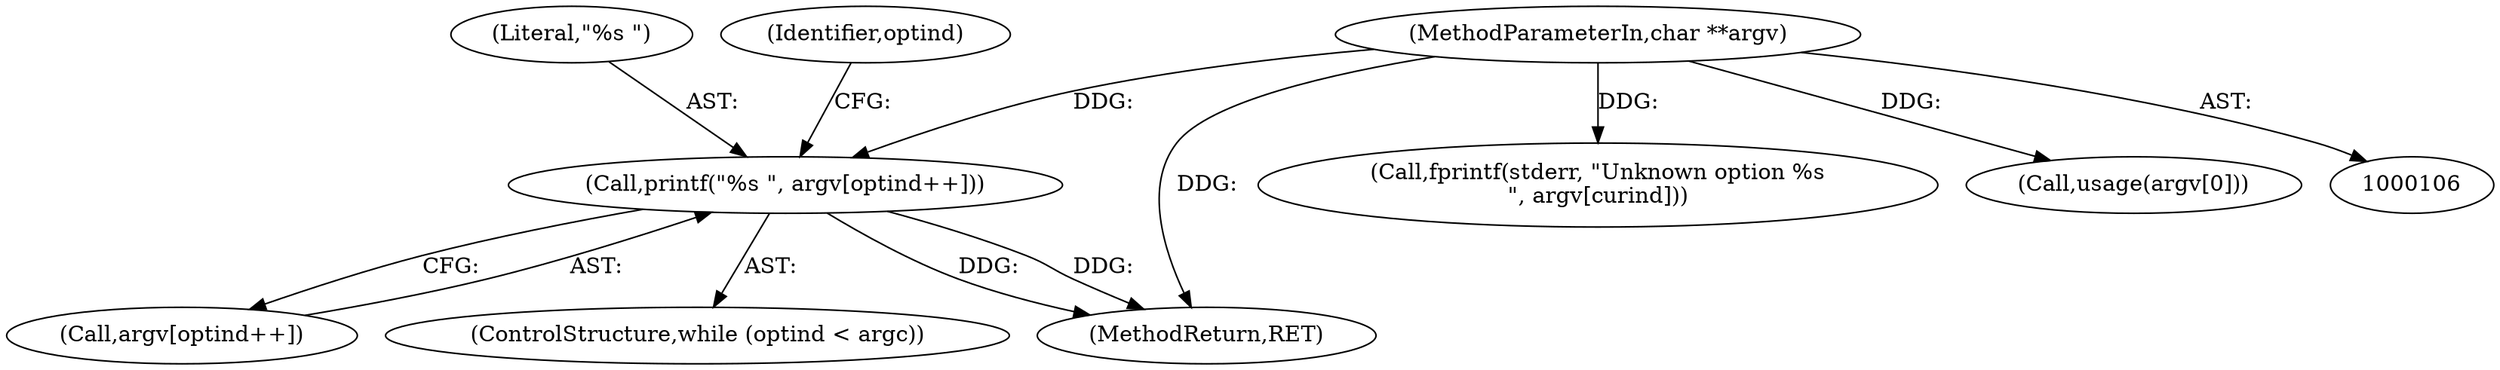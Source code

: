 digraph "0_keepalived_c6247a9ef2c7b33244ab1d3aa5d629ec49f0a067_2@array" {
"1000731" [label="(Call,printf(\"%s \", argv[optind++]))"];
"1000108" [label="(MethodParameterIn,char **argv)"];
"1000732" [label="(Literal,\"%s \")"];
"1000675" [label="(Call,fprintf(stderr, \"Unknown option %s\n\", argv[curind]))"];
"1000257" [label="(Call,usage(argv[0]))"];
"1000731" [label="(Call,printf(\"%s \", argv[optind++]))"];
"1000733" [label="(Call,argv[optind++])"];
"1000727" [label="(ControlStructure,while (optind < argc))"];
"1000745" [label="(MethodReturn,RET)"];
"1000108" [label="(MethodParameterIn,char **argv)"];
"1000729" [label="(Identifier,optind)"];
"1000731" -> "1000727"  [label="AST: "];
"1000731" -> "1000733"  [label="CFG: "];
"1000732" -> "1000731"  [label="AST: "];
"1000733" -> "1000731"  [label="AST: "];
"1000729" -> "1000731"  [label="CFG: "];
"1000731" -> "1000745"  [label="DDG: "];
"1000731" -> "1000745"  [label="DDG: "];
"1000108" -> "1000731"  [label="DDG: "];
"1000108" -> "1000106"  [label="AST: "];
"1000108" -> "1000745"  [label="DDG: "];
"1000108" -> "1000257"  [label="DDG: "];
"1000108" -> "1000675"  [label="DDG: "];
}
